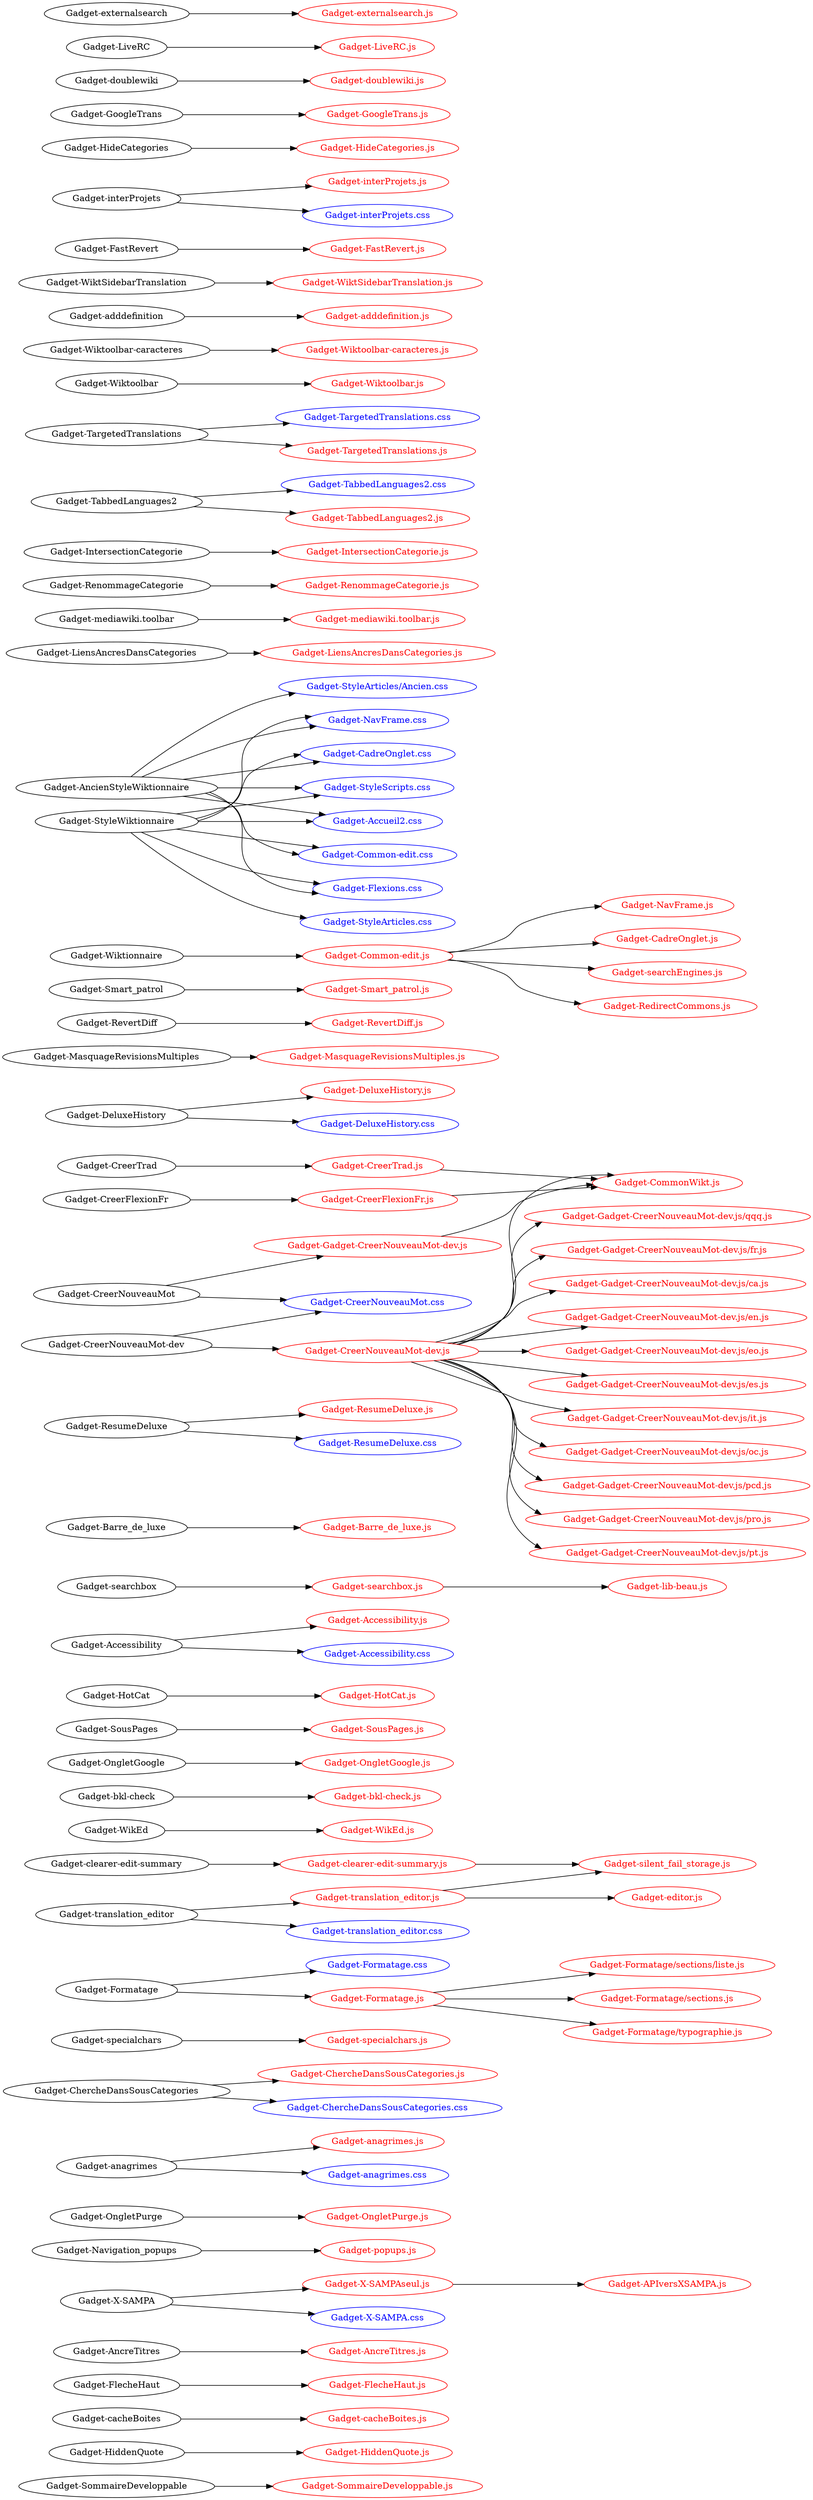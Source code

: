 digraph Dependencies {
	graph[rankdir="LR"];
	SommaireDeveloppable[label="Gadget-SommaireDeveloppable",color=black,fontcolor=black,href="https://fr.wiktionary.org/wiki/Mediawiki:SommaireDeveloppable"];
	SommaireDeveloppable_js[label="Gadget-SommaireDeveloppable.js",color=red,fontcolor=red,href="https://fr.wiktionary.org/wiki/Mediawiki:SommaireDeveloppable.js"];
	HiddenQuote[label="Gadget-HiddenQuote",color=black,fontcolor=black,href="https://fr.wiktionary.org/wiki/Mediawiki:HiddenQuote"];
	HiddenQuote_js[label="Gadget-HiddenQuote.js",color=red,fontcolor=red,href="https://fr.wiktionary.org/wiki/Mediawiki:HiddenQuote.js"];
	cacheBoites[label="Gadget-cacheBoites",color=black,fontcolor=black,href="https://fr.wiktionary.org/wiki/Mediawiki:cacheBoites"];
	cacheBoites_js[label="Gadget-cacheBoites.js",color=red,fontcolor=red,href="https://fr.wiktionary.org/wiki/Mediawiki:cacheBoites.js"];
	FlecheHaut[label="Gadget-FlecheHaut",color=black,fontcolor=black,href="https://fr.wiktionary.org/wiki/Mediawiki:FlecheHaut"];
	FlecheHaut_js[label="Gadget-FlecheHaut.js",color=red,fontcolor=red,href="https://fr.wiktionary.org/wiki/Mediawiki:FlecheHaut.js"];
	AncreTitres[label="Gadget-AncreTitres",color=black,fontcolor=black,href="https://fr.wiktionary.org/wiki/Mediawiki:AncreTitres"];
	AncreTitres_js[label="Gadget-AncreTitres.js",color=red,fontcolor=red,href="https://fr.wiktionary.org/wiki/Mediawiki:AncreTitres.js"];
	X_SAMPA[label="Gadget-X-SAMPA",color=black,fontcolor=black,href="https://fr.wiktionary.org/wiki/Mediawiki:X-SAMPA"];
	APIversXSAMPA_js[label="Gadget-APIversXSAMPA.js",color=red,fontcolor=red,href="https://fr.wiktionary.org/wiki/Mediawiki:APIversXSAMPA.js"];
	X_SAMPAseul_js[label="Gadget-X-SAMPAseul.js",color=red,fontcolor=red,href="https://fr.wiktionary.org/wiki/Mediawiki:X-SAMPAseul.js"];
	X_SAMPA_css[label="Gadget-X-SAMPA.css",color=blue,fontcolor=blue,href="https://fr.wiktionary.org/wiki/Mediawiki:X-SAMPA.css"];
	Navigation_popups[label="Gadget-Navigation_popups",color=black,fontcolor=black,href="https://fr.wiktionary.org/wiki/Mediawiki:Navigation_popups"];
	popups_js[label="Gadget-popups.js",color=red,fontcolor=red,href="https://fr.wiktionary.org/wiki/Mediawiki:popups.js"];
	OngletPurge[label="Gadget-OngletPurge",color=black,fontcolor=black,href="https://fr.wiktionary.org/wiki/Mediawiki:OngletPurge"];
	OngletPurge_js[label="Gadget-OngletPurge.js",color=red,fontcolor=red,href="https://fr.wiktionary.org/wiki/Mediawiki:OngletPurge.js"];
	anagrimes[label="Gadget-anagrimes",color=black,fontcolor=black,href="https://fr.wiktionary.org/wiki/Mediawiki:anagrimes"];
	anagrimes_js[label="Gadget-anagrimes.js",color=red,fontcolor=red,href="https://fr.wiktionary.org/wiki/Mediawiki:anagrimes.js"];
	anagrimes_css[label="Gadget-anagrimes.css",color=blue,fontcolor=blue,href="https://fr.wiktionary.org/wiki/Mediawiki:anagrimes.css"];
	ChercheDansSousCategories[label="Gadget-ChercheDansSousCategories",color=black,fontcolor=black,href="https://fr.wiktionary.org/wiki/Mediawiki:ChercheDansSousCategories"];
	ChercheDansSousCategories_js[label="Gadget-ChercheDansSousCategories.js",color=red,fontcolor=red,href="https://fr.wiktionary.org/wiki/Mediawiki:ChercheDansSousCategories.js"];
	ChercheDansSousCategories_css[label="Gadget-ChercheDansSousCategories.css",color=blue,fontcolor=blue,href="https://fr.wiktionary.org/wiki/Mediawiki:ChercheDansSousCategories.css"];
	specialchars[label="Gadget-specialchars",color=black,fontcolor=black,href="https://fr.wiktionary.org/wiki/Mediawiki:specialchars"];
	specialchars_js[label="Gadget-specialchars.js",color=red,fontcolor=red,href="https://fr.wiktionary.org/wiki/Mediawiki:specialchars.js"];
	Formatage[label="Gadget-Formatage",color=black,fontcolor=black,href="https://fr.wiktionary.org/wiki/Mediawiki:Formatage"];
	Formatage_css[label="Gadget-Formatage.css",color=blue,fontcolor=blue,href="https://fr.wiktionary.org/wiki/Mediawiki:Formatage.css"];
	Formatage_sections_liste_js[label="Gadget-Formatage/sections/liste.js",color=red,fontcolor=red,href="https://fr.wiktionary.org/wiki/Mediawiki:Formatage/sections/liste.js"];
	Formatage_sections_js[label="Gadget-Formatage/sections.js",color=red,fontcolor=red,href="https://fr.wiktionary.org/wiki/Mediawiki:Formatage/sections.js"];
	Formatage_typographie_js[label="Gadget-Formatage/typographie.js",color=red,fontcolor=red,href="https://fr.wiktionary.org/wiki/Mediawiki:Formatage/typographie.js"];
	Formatage_js[label="Gadget-Formatage.js",color=red,fontcolor=red,href="https://fr.wiktionary.org/wiki/Mediawiki:Formatage.js"];
	clearer_edit_summary[label="Gadget-clearer-edit-summary",color=black,fontcolor=black,href="https://fr.wiktionary.org/wiki/Mediawiki:clearer-edit-summary"];
	silent_fail_storage_js[label="Gadget-silent_fail_storage.js",color=red,fontcolor=red,href="https://fr.wiktionary.org/wiki/Mediawiki:silent_fail_storage.js"];
	clearer_edit_summary_js[label="Gadget-clearer-edit-summary.js",color=red,fontcolor=red,href="https://fr.wiktionary.org/wiki/Mediawiki:clearer-edit-summary.js"];
	WikEd[label="Gadget-WikEd",color=black,fontcolor=black,href="https://fr.wiktionary.org/wiki/Mediawiki:WikEd"];
	WikEd_js[label="Gadget-WikEd.js",color=red,fontcolor=red,href="https://fr.wiktionary.org/wiki/Mediawiki:WikEd.js"];
	bkl_check[label="Gadget-bkl-check",color=black,fontcolor=black,href="https://fr.wiktionary.org/wiki/Mediawiki:bkl-check"];
	bkl_check_js[label="Gadget-bkl-check.js",color=red,fontcolor=red,href="https://fr.wiktionary.org/wiki/Mediawiki:bkl-check.js"];
	OngletGoogle[label="Gadget-OngletGoogle",color=black,fontcolor=black,href="https://fr.wiktionary.org/wiki/Mediawiki:OngletGoogle"];
	OngletGoogle_js[label="Gadget-OngletGoogle.js",color=red,fontcolor=red,href="https://fr.wiktionary.org/wiki/Mediawiki:OngletGoogle.js"];
	SousPages[label="Gadget-SousPages",color=black,fontcolor=black,href="https://fr.wiktionary.org/wiki/Mediawiki:SousPages"];
	SousPages_js[label="Gadget-SousPages.js",color=red,fontcolor=red,href="https://fr.wiktionary.org/wiki/Mediawiki:SousPages.js"];
	HotCat[label="Gadget-HotCat",color=black,fontcolor=black,href="https://fr.wiktionary.org/wiki/Mediawiki:HotCat"];
	HotCat_js[label="Gadget-HotCat.js",color=red,fontcolor=red,href="https://fr.wiktionary.org/wiki/Mediawiki:HotCat.js"];
	Accessibility[label="Gadget-Accessibility",color=black,fontcolor=black,href="https://fr.wiktionary.org/wiki/Mediawiki:Accessibility"];
	Accessibility_js[label="Gadget-Accessibility.js",color=red,fontcolor=red,href="https://fr.wiktionary.org/wiki/Mediawiki:Accessibility.js"];
	Accessibility_css[label="Gadget-Accessibility.css",color=blue,fontcolor=blue,href="https://fr.wiktionary.org/wiki/Mediawiki:Accessibility.css"];
	searchbox[label="Gadget-searchbox",color=black,fontcolor=black,href="https://fr.wiktionary.org/wiki/Mediawiki:searchbox"];
	lib_beau_js[label="Gadget-lib-beau.js",color=red,fontcolor=red,href="https://fr.wiktionary.org/wiki/Mediawiki:lib-beau.js"];
	searchbox_js[label="Gadget-searchbox.js",color=red,fontcolor=red,href="https://fr.wiktionary.org/wiki/Mediawiki:searchbox.js"];
	Barre_de_luxe[label="Gadget-Barre_de_luxe",color=black,fontcolor=black,href="https://fr.wiktionary.org/wiki/Mediawiki:Barre_de_luxe"];
	Barre_de_luxe_js[label="Gadget-Barre_de_luxe.js",color=red,fontcolor=red,href="https://fr.wiktionary.org/wiki/Mediawiki:Barre_de_luxe.js"];
	ResumeDeluxe[label="Gadget-ResumeDeluxe",color=black,fontcolor=black,href="https://fr.wiktionary.org/wiki/Mediawiki:ResumeDeluxe"];
	ResumeDeluxe_js[label="Gadget-ResumeDeluxe.js",color=red,fontcolor=red,href="https://fr.wiktionary.org/wiki/Mediawiki:ResumeDeluxe.js"];
	ResumeDeluxe_css[label="Gadget-ResumeDeluxe.css",color=blue,fontcolor=blue,href="https://fr.wiktionary.org/wiki/Mediawiki:ResumeDeluxe.css"];
	translation_editor[label="Gadget-translation_editor",color=black,fontcolor=black,href="https://fr.wiktionary.org/wiki/Mediawiki:translation_editor"];
	editor_js[label="Gadget-editor.js",color=red,fontcolor=red,href="https://fr.wiktionary.org/wiki/Mediawiki:editor.js"];
	translation_editor_js[label="Gadget-translation_editor.js",color=red,fontcolor=red,href="https://fr.wiktionary.org/wiki/Mediawiki:translation_editor.js"];
	translation_editor_css[label="Gadget-translation_editor.css",color=blue,fontcolor=blue,href="https://fr.wiktionary.org/wiki/Mediawiki:translation_editor.css"];
	CreerFlexionFr[label="Gadget-CreerFlexionFr",color=black,fontcolor=black,href="https://fr.wiktionary.org/wiki/Mediawiki:CreerFlexionFr"];
	CommonWikt_js[label="Gadget-CommonWikt.js",color=red,fontcolor=red,href="https://fr.wiktionary.org/wiki/Mediawiki:CommonWikt.js"];
	CreerFlexionFr_js[label="Gadget-CreerFlexionFr.js",color=red,fontcolor=red,href="https://fr.wiktionary.org/wiki/Mediawiki:CreerFlexionFr.js"];
	CreerNouveauMot[label="Gadget-CreerNouveauMot",color=black,fontcolor=black,href="https://fr.wiktionary.org/wiki/Mediawiki:CreerNouveauMot"];
	CreerNouveauMot_js[label="Gadget-Gadget-CreerNouveauMot-dev.js",color=red,fontcolor=red,href="https://fr.wiktionary.org/wiki/Mediawiki:Gadget-CreerNouveauMot-dev.js"];
	CreerNouveauMot_css[label="Gadget-CreerNouveauMot.css",color=blue,fontcolor=blue,href="https://fr.wiktionary.org/wiki/Mediawiki:CreerNouveauMot.css"];
	CreerTrad[label="Gadget-CreerTrad",color=black,fontcolor=black,href="https://fr.wiktionary.org/wiki/Mediawiki:CreerTrad"];
	CreerTrad_js[label="Gadget-CreerTrad.js",color=red,fontcolor=red,href="https://fr.wiktionary.org/wiki/Mediawiki:CreerTrad.js"];
	DeluxeHistory[label="Gadget-DeluxeHistory",color=black,fontcolor=black,href="https://fr.wiktionary.org/wiki/Mediawiki:DeluxeHistory"];
	DeluxeHistory_js[label="Gadget-DeluxeHistory.js",color=red,fontcolor=red,href="https://fr.wiktionary.org/wiki/Mediawiki:DeluxeHistory.js"];
	DeluxeHistory_css[label="Gadget-DeluxeHistory.css",color=blue,fontcolor=blue,href="https://fr.wiktionary.org/wiki/Mediawiki:DeluxeHistory.css"];
	MasquageRevisionsMultiples[label="Gadget-MasquageRevisionsMultiples",color=black,fontcolor=black,href="https://fr.wiktionary.org/wiki/Mediawiki:MasquageRevisionsMultiples"];
	MasquageRevisionsMultiples_js[label="Gadget-MasquageRevisionsMultiples.js",color=red,fontcolor=red,href="https://fr.wiktionary.org/wiki/Mediawiki:MasquageRevisionsMultiples.js"];
	RevertDiff[label="Gadget-RevertDiff",color=black,fontcolor=black,href="https://fr.wiktionary.org/wiki/Mediawiki:RevertDiff"];
	RevertDiff_js[label="Gadget-RevertDiff.js",color=red,fontcolor=red,href="https://fr.wiktionary.org/wiki/Mediawiki:RevertDiff.js"];
	Smart_patrol[label="Gadget-Smart_patrol",color=black,fontcolor=black,href="https://fr.wiktionary.org/wiki/Mediawiki:Smart_patrol"];
	Smart_patrol_js[label="Gadget-Smart_patrol.js",color=red,fontcolor=red,href="https://fr.wiktionary.org/wiki/Mediawiki:Smart_patrol.js"];
	Wiktionnaire[label="Gadget-Wiktionnaire",color=black,fontcolor=black,href="https://fr.wiktionary.org/wiki/Mediawiki:Wiktionnaire"];
	NavFrame_js[label="Gadget-NavFrame.js",color=red,fontcolor=red,href="https://fr.wiktionary.org/wiki/Mediawiki:NavFrame.js"];
	CadreOnglet_js[label="Gadget-CadreOnglet.js",color=red,fontcolor=red,href="https://fr.wiktionary.org/wiki/Mediawiki:CadreOnglet.js"];
	searchEngines_js[label="Gadget-searchEngines.js",color=red,fontcolor=red,href="https://fr.wiktionary.org/wiki/Mediawiki:searchEngines.js"];
	RedirectCommons_js[label="Gadget-RedirectCommons.js",color=red,fontcolor=red,href="https://fr.wiktionary.org/wiki/Mediawiki:RedirectCommons.js"];
	Common_edit_js[label="Gadget-Common-edit.js",color=red,fontcolor=red,href="https://fr.wiktionary.org/wiki/Mediawiki:Common-edit.js"];
	StyleWiktionnaire[label="Gadget-StyleWiktionnaire",color=black,fontcolor=black,href="https://fr.wiktionary.org/wiki/Mediawiki:StyleWiktionnaire"];
	NavFrame_css[label="Gadget-NavFrame.css",color=blue,fontcolor=blue,href="https://fr.wiktionary.org/wiki/Mediawiki:NavFrame.css"];
	CadreOnglet_css[label="Gadget-CadreOnglet.css",color=blue,fontcolor=blue,href="https://fr.wiktionary.org/wiki/Mediawiki:CadreOnglet.css"];
	StyleScripts_css[label="Gadget-StyleScripts.css",color=blue,fontcolor=blue,href="https://fr.wiktionary.org/wiki/Mediawiki:StyleScripts.css"];
	StyleArticles_css[label="Gadget-StyleArticles.css",color=blue,fontcolor=blue,href="https://fr.wiktionary.org/wiki/Mediawiki:StyleArticles.css"];
	Accueil2_css[label="Gadget-Accueil2.css",color=blue,fontcolor=blue,href="https://fr.wiktionary.org/wiki/Mediawiki:Accueil2.css"];
	Common_edit_css[label="Gadget-Common-edit.css",color=blue,fontcolor=blue,href="https://fr.wiktionary.org/wiki/Mediawiki:Common-edit.css"];
	Flexions_css[label="Gadget-Flexions.css",color=blue,fontcolor=blue,href="https://fr.wiktionary.org/wiki/Mediawiki:Flexions.css"];
	AncienStyleWiktionnaire[label="Gadget-AncienStyleWiktionnaire",color=black,fontcolor=black,href="https://fr.wiktionary.org/wiki/Mediawiki:AncienStyleWiktionnaire"];
	StyleArticles_Ancien_css[label="Gadget-StyleArticles/Ancien.css",color=blue,fontcolor=blue,href="https://fr.wiktionary.org/wiki/Mediawiki:StyleArticles/Ancien.css"];
	LiensAncresDansCategories[label="Gadget-LiensAncresDansCategories",color=black,fontcolor=black,href="https://fr.wiktionary.org/wiki/Mediawiki:LiensAncresDansCategories"];
	LiensAncresDansCategories_js[label="Gadget-LiensAncresDansCategories.js",color=red,fontcolor=red,href="https://fr.wiktionary.org/wiki/Mediawiki:LiensAncresDansCategories.js"];
	mediawiki_toolbar[label="Gadget-mediawiki.toolbar",color=black,fontcolor=black,href="https://fr.wiktionary.org/wiki/Mediawiki:mediawiki.toolbar"];
	mediawiki_toolbar_js[label="Gadget-mediawiki.toolbar.js",color=red,fontcolor=red,href="https://fr.wiktionary.org/wiki/Mediawiki:mediawiki.toolbar.js"];
	RenommageCategorie[label="Gadget-RenommageCategorie",color=black,fontcolor=black,href="https://fr.wiktionary.org/wiki/Mediawiki:RenommageCategorie"];
	RenommageCategorie_js[label="Gadget-RenommageCategorie.js",color=red,fontcolor=red,href="https://fr.wiktionary.org/wiki/Mediawiki:RenommageCategorie.js"];
	IntersectionCategorie[label="Gadget-IntersectionCategorie",color=black,fontcolor=black,href="https://fr.wiktionary.org/wiki/Mediawiki:IntersectionCategorie"];
	IntersectionCategorie_js[label="Gadget-IntersectionCategorie.js",color=red,fontcolor=red,href="https://fr.wiktionary.org/wiki/Mediawiki:IntersectionCategorie.js"];
	TabbedLanguages2[label="Gadget-TabbedLanguages2",color=black,fontcolor=black,href="https://fr.wiktionary.org/wiki/Mediawiki:TabbedLanguages2"];
	TabbedLanguages2_css[label="Gadget-TabbedLanguages2.css",color=blue,fontcolor=blue,href="https://fr.wiktionary.org/wiki/Mediawiki:TabbedLanguages2.css"];
	TabbedLanguages2_js[label="Gadget-TabbedLanguages2.js",color=red,fontcolor=red,href="https://fr.wiktionary.org/wiki/Mediawiki:TabbedLanguages2.js"];
	TargetedTranslations[label="Gadget-TargetedTranslations",color=black,fontcolor=black,href="https://fr.wiktionary.org/wiki/Mediawiki:TargetedTranslations"];
	TargetedTranslations_css[label="Gadget-TargetedTranslations.css",color=blue,fontcolor=blue,href="https://fr.wiktionary.org/wiki/Mediawiki:TargetedTranslations.css"];
	TargetedTranslations_js[label="Gadget-TargetedTranslations.js",color=red,fontcolor=red,href="https://fr.wiktionary.org/wiki/Mediawiki:TargetedTranslations.js"];
	Wiktoolbar[label="Gadget-Wiktoolbar",color=black,fontcolor=black,href="https://fr.wiktionary.org/wiki/Mediawiki:Wiktoolbar"];
	Wiktoolbar_js[label="Gadget-Wiktoolbar.js",color=red,fontcolor=red,href="https://fr.wiktionary.org/wiki/Mediawiki:Wiktoolbar.js"];
	Wiktoolbar_caracteres[label="Gadget-Wiktoolbar-caracteres",color=black,fontcolor=black,href="https://fr.wiktionary.org/wiki/Mediawiki:Wiktoolbar-caracteres"];
	Wiktoolbar_caracteres_js[label="Gadget-Wiktoolbar-caracteres.js",color=red,fontcolor=red,href="https://fr.wiktionary.org/wiki/Mediawiki:Wiktoolbar-caracteres.js"];
	adddefinition[label="Gadget-adddefinition",color=black,fontcolor=black,href="https://fr.wiktionary.org/wiki/Mediawiki:adddefinition"];
	adddefinition_js[label="Gadget-adddefinition.js",color=red,fontcolor=red,href="https://fr.wiktionary.org/wiki/Mediawiki:adddefinition.js"];
	WiktSidebarTranslation[label="Gadget-WiktSidebarTranslation",color=black,fontcolor=black,href="https://fr.wiktionary.org/wiki/Mediawiki:WiktSidebarTranslation"];
	WiktSidebarTranslation_js[label="Gadget-WiktSidebarTranslation.js",color=red,fontcolor=red,href="https://fr.wiktionary.org/wiki/Mediawiki:WiktSidebarTranslation.js"];
	FastRevert[label="Gadget-FastRevert",color=black,fontcolor=black,href="https://fr.wiktionary.org/wiki/Mediawiki:FastRevert"];
	FastRevert_js[label="Gadget-FastRevert.js",color=red,fontcolor=red,href="https://fr.wiktionary.org/wiki/Mediawiki:FastRevert.js"];
	interProjets[label="Gadget-interProjets",color=black,fontcolor=black,href="https://fr.wiktionary.org/wiki/Mediawiki:interProjets"];
	interProjets_js[label="Gadget-interProjets.js",color=red,fontcolor=red,href="https://fr.wiktionary.org/wiki/Mediawiki:interProjets.js"];
	interProjets_css[label="Gadget-interProjets.css",color=blue,fontcolor=blue,href="https://fr.wiktionary.org/wiki/Mediawiki:interProjets.css"];
	HideCategories[label="Gadget-HideCategories",color=black,fontcolor=black,href="https://fr.wiktionary.org/wiki/Mediawiki:HideCategories"];
	HideCategories_js[label="Gadget-HideCategories.js",color=red,fontcolor=red,href="https://fr.wiktionary.org/wiki/Mediawiki:HideCategories.js"];
	GoogleTrans[label="Gadget-GoogleTrans",color=black,fontcolor=black,href="https://fr.wiktionary.org/wiki/Mediawiki:GoogleTrans"];
	GoogleTrans_js[label="Gadget-GoogleTrans.js",color=red,fontcolor=red,href="https://fr.wiktionary.org/wiki/Mediawiki:GoogleTrans.js"];
	doublewiki[label="Gadget-doublewiki",color=black,fontcolor=black,href="https://fr.wiktionary.org/wiki/Mediawiki:doublewiki"];
	doublewiki_js[label="Gadget-doublewiki.js",color=red,fontcolor=red,href="https://fr.wiktionary.org/wiki/Mediawiki:doublewiki.js"];
	LiveRC[label="Gadget-LiveRC",color=black,fontcolor=black,href="https://fr.wiktionary.org/wiki/Mediawiki:LiveRC"];
	LiveRC_js[label="Gadget-LiveRC.js",color=red,fontcolor=red,href="https://fr.wiktionary.org/wiki/Mediawiki:LiveRC.js"];
	CreerNouveauMot_dev[label="Gadget-CreerNouveauMot-dev",color=black,fontcolor=black,href="https://fr.wiktionary.org/wiki/Mediawiki:CreerNouveauMot-dev"];
	CreerNouveauMot_dev_js[label="Gadget-CreerNouveauMot-dev.js",color=red,fontcolor=red,href="https://fr.wiktionary.org/wiki/Mediawiki:CreerNouveauMot-dev.js"];
	CreerNouveauMot_js_fr_js[label="Gadget-Gadget-CreerNouveauMot-dev.js/fr.js",color=red,fontcolor=red,href="https://fr.wiktionary.org/wiki/Mediawiki:Gadget-CreerNouveauMot-dev.js/fr.js"];
	CreerNouveauMot_js_ca_js[label="Gadget-Gadget-CreerNouveauMot-dev.js/ca.js",color=red,fontcolor=red,href="https://fr.wiktionary.org/wiki/Mediawiki:Gadget-CreerNouveauMot-dev.js/ca.js"];
	CreerNouveauMot_js_en_js[label="Gadget-Gadget-CreerNouveauMot-dev.js/en.js",color=red,fontcolor=red,href="https://fr.wiktionary.org/wiki/Mediawiki:Gadget-CreerNouveauMot-dev.js/en.js"];
	CreerNouveauMot_js_eo_js[label="Gadget-Gadget-CreerNouveauMot-dev.js/eo.js",color=red,fontcolor=red,href="https://fr.wiktionary.org/wiki/Mediawiki:Gadget-CreerNouveauMot-dev.js/eo.js"];
	CreerNouveauMot_js_es_js[label="Gadget-Gadget-CreerNouveauMot-dev.js/es.js",color=red,fontcolor=red,href="https://fr.wiktionary.org/wiki/Mediawiki:Gadget-CreerNouveauMot-dev.js/es.js"];
	CreerNouveauMot_js_it_js[label="Gadget-Gadget-CreerNouveauMot-dev.js/it.js",color=red,fontcolor=red,href="https://fr.wiktionary.org/wiki/Mediawiki:Gadget-CreerNouveauMot-dev.js/it.js"];
	CreerNouveauMot_js_oc_js[label="Gadget-Gadget-CreerNouveauMot-dev.js/oc.js",color=red,fontcolor=red,href="https://fr.wiktionary.org/wiki/Mediawiki:Gadget-CreerNouveauMot-dev.js/oc.js"];
	CreerNouveauMot_js_pcd_js[label="Gadget-Gadget-CreerNouveauMot-dev.js/pcd.js",color=red,fontcolor=red,href="https://fr.wiktionary.org/wiki/Mediawiki:Gadget-CreerNouveauMot-dev.js/pcd.js"];
	CreerNouveauMot_js_pro_js[label="Gadget-Gadget-CreerNouveauMot-dev.js/pro.js",color=red,fontcolor=red,href="https://fr.wiktionary.org/wiki/Mediawiki:Gadget-CreerNouveauMot-dev.js/pro.js"];
	CreerNouveauMot_js_pt_js[label="Gadget-Gadget-CreerNouveauMot-dev.js/pt.js",color=red,fontcolor=red,href="https://fr.wiktionary.org/wiki/Mediawiki:Gadget-CreerNouveauMot-dev.js/pt.js"];
	CreerNouveauMot_js_qqq_js[label="Gadget-Gadget-CreerNouveauMot-dev.js/qqq.js",color=red,fontcolor=red,href="https://fr.wiktionary.org/wiki/Mediawiki:Gadget-CreerNouveauMot-dev.js/qqq.js"];
	externalsearch[label="Gadget-externalsearch",color=black,fontcolor=black,href="https://fr.wiktionary.org/wiki/Mediawiki:externalsearch"];
	externalsearch_js[label="Gadget-externalsearch.js",color=red,fontcolor=red,href="https://fr.wiktionary.org/wiki/Mediawiki:externalsearch.js"];
	SommaireDeveloppable -> SommaireDeveloppable_js;
	HiddenQuote -> HiddenQuote_js;
	cacheBoites -> cacheBoites_js;
	FlecheHaut -> FlecheHaut_js;
	AncreTitres -> AncreTitres_js;
	X_SAMPA -> X_SAMPAseul_js;
	X_SAMPA -> X_SAMPA_css;
	X_SAMPAseul_js -> APIversXSAMPA_js;
	Navigation_popups -> popups_js;
	OngletPurge -> OngletPurge_js;
	anagrimes -> anagrimes_js;
	anagrimes -> anagrimes_css;
	ChercheDansSousCategories -> ChercheDansSousCategories_js;
	ChercheDansSousCategories -> ChercheDansSousCategories_css;
	specialchars -> specialchars_js;
	Formatage -> Formatage_css;
	Formatage -> Formatage_js;
	Formatage_js -> Formatage_sections_liste_js;
	Formatage_js -> Formatage_sections_js;
	Formatage_js -> Formatage_typographie_js;
	clearer_edit_summary -> clearer_edit_summary_js;
	clearer_edit_summary_js -> silent_fail_storage_js;
	WikEd -> WikEd_js;
	bkl_check -> bkl_check_js;
	OngletGoogle -> OngletGoogle_js;
	SousPages -> SousPages_js;
	HotCat -> HotCat_js;
	Accessibility -> Accessibility_js;
	Accessibility -> Accessibility_css;
	searchbox -> searchbox_js;
	searchbox_js -> lib_beau_js;
	Barre_de_luxe -> Barre_de_luxe_js;
	ResumeDeluxe -> ResumeDeluxe_js;
	ResumeDeluxe -> ResumeDeluxe_css;
	translation_editor -> translation_editor_js;
	translation_editor -> translation_editor_css;
	translation_editor_js -> silent_fail_storage_js;
	translation_editor_js -> editor_js;
	CreerFlexionFr -> CreerFlexionFr_js;
	CreerFlexionFr_js -> CommonWikt_js;
	CreerNouveauMot -> CreerNouveauMot_js;
	CreerNouveauMot -> CreerNouveauMot_css;
	CreerNouveauMot_js -> CommonWikt_js;
	CreerTrad -> CreerTrad_js;
	CreerTrad_js -> CommonWikt_js;
	DeluxeHistory -> DeluxeHistory_js;
	DeluxeHistory -> DeluxeHistory_css;
	MasquageRevisionsMultiples -> MasquageRevisionsMultiples_js;
	RevertDiff -> RevertDiff_js;
	Smart_patrol -> Smart_patrol_js;
	Wiktionnaire -> Common_edit_js;
	Common_edit_js -> NavFrame_js;
	Common_edit_js -> CadreOnglet_js;
	Common_edit_js -> searchEngines_js;
	Common_edit_js -> RedirectCommons_js;
	StyleWiktionnaire -> NavFrame_css;
	StyleWiktionnaire -> CadreOnglet_css;
	StyleWiktionnaire -> StyleScripts_css;
	StyleWiktionnaire -> StyleArticles_css;
	StyleWiktionnaire -> Accueil2_css;
	StyleWiktionnaire -> Common_edit_css;
	StyleWiktionnaire -> Flexions_css;
	AncienStyleWiktionnaire -> NavFrame_css;
	AncienStyleWiktionnaire -> CadreOnglet_css;
	AncienStyleWiktionnaire -> StyleScripts_css;
	AncienStyleWiktionnaire -> StyleArticles_Ancien_css;
	AncienStyleWiktionnaire -> Accueil2_css;
	AncienStyleWiktionnaire -> Common_edit_css;
	AncienStyleWiktionnaire -> Flexions_css;
	LiensAncresDansCategories -> LiensAncresDansCategories_js;
	mediawiki_toolbar -> mediawiki_toolbar_js;
	RenommageCategorie -> RenommageCategorie_js;
	IntersectionCategorie -> IntersectionCategorie_js;
	TabbedLanguages2 -> TabbedLanguages2_css;
	TabbedLanguages2 -> TabbedLanguages2_js;
	TargetedTranslations -> TargetedTranslations_css;
	TargetedTranslations -> TargetedTranslations_js;
	Wiktoolbar -> Wiktoolbar_js;
	Wiktoolbar_caracteres -> Wiktoolbar_caracteres_js;
	adddefinition -> adddefinition_js;
	WiktSidebarTranslation -> WiktSidebarTranslation_js;
	FastRevert -> FastRevert_js;
	interProjets -> interProjets_js;
	interProjets -> interProjets_css;
	HideCategories -> HideCategories_js;
	GoogleTrans -> GoogleTrans_js;
	doublewiki -> doublewiki_js;
	LiveRC -> LiveRC_js;
	CreerNouveauMot_dev -> CreerNouveauMot_dev_js;
	CreerNouveauMot_dev -> CreerNouveauMot_css;
	CreerNouveauMot_dev_js -> CommonWikt_js;
	CreerNouveauMot_dev_js -> CreerNouveauMot_js_fr_js;
	CreerNouveauMot_dev_js -> CreerNouveauMot_js_ca_js;
	CreerNouveauMot_dev_js -> CreerNouveauMot_js_en_js;
	CreerNouveauMot_dev_js -> CreerNouveauMot_js_eo_js;
	CreerNouveauMot_dev_js -> CreerNouveauMot_js_es_js;
	CreerNouveauMot_dev_js -> CreerNouveauMot_js_it_js;
	CreerNouveauMot_dev_js -> CreerNouveauMot_js_oc_js;
	CreerNouveauMot_dev_js -> CreerNouveauMot_js_pcd_js;
	CreerNouveauMot_dev_js -> CreerNouveauMot_js_pro_js;
	CreerNouveauMot_dev_js -> CreerNouveauMot_js_pt_js;
	CreerNouveauMot_dev_js -> CreerNouveauMot_js_qqq_js;
	externalsearch -> externalsearch_js;
}
